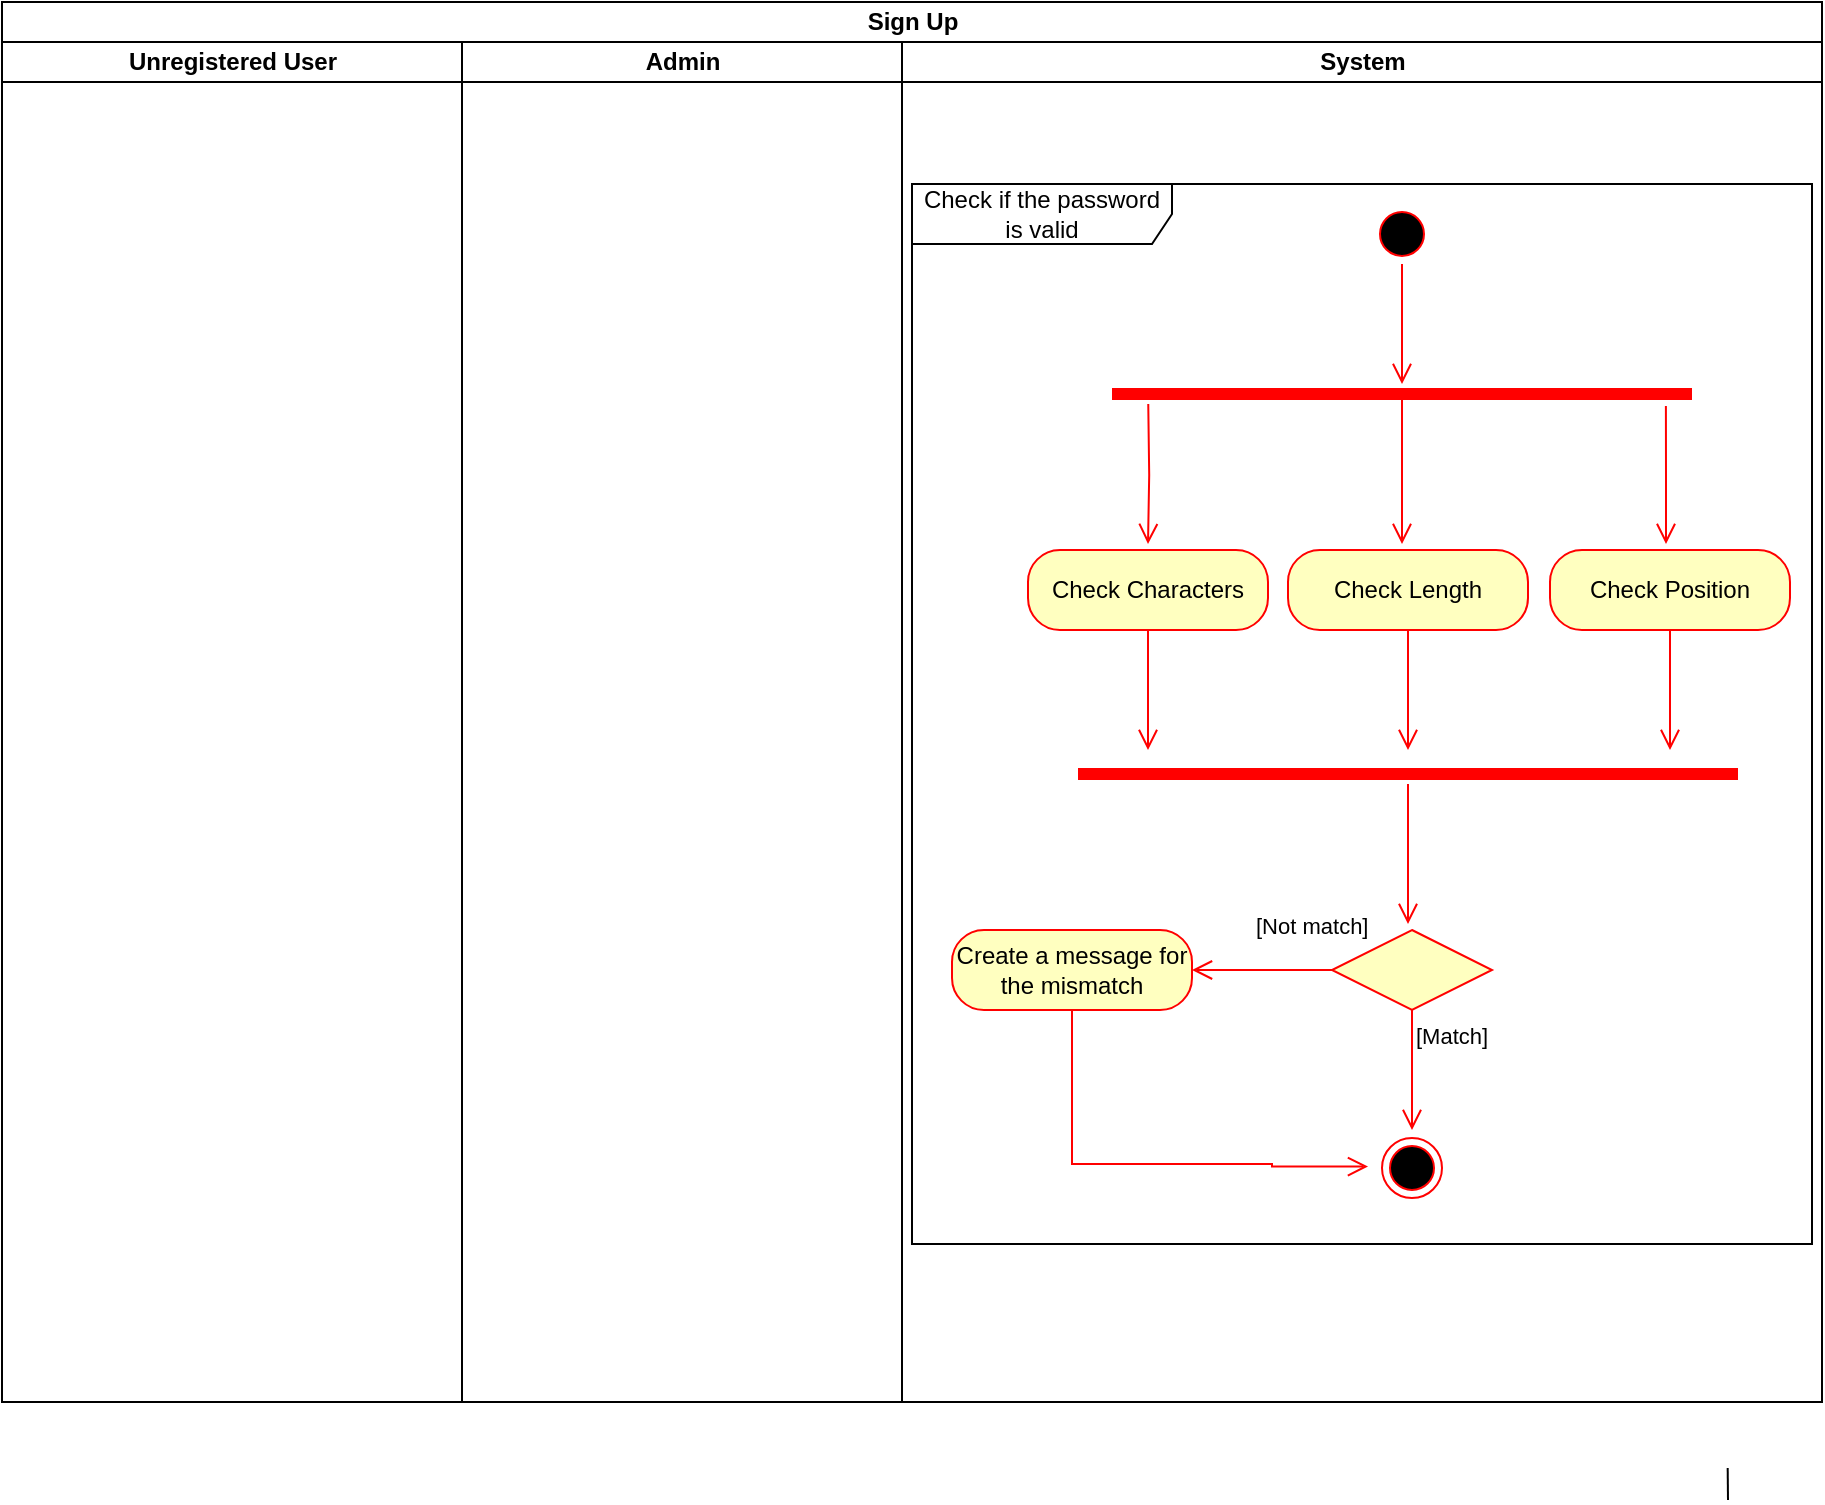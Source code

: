 <mxfile version="21.3.4" type="device">
  <diagram name="Page-1" id="Rn30V9LT4goVMZbr3MII">
    <mxGraphModel dx="1434" dy="822" grid="1" gridSize="10" guides="1" tooltips="1" connect="1" arrows="1" fold="1" page="1" pageScale="1" pageWidth="827" pageHeight="1169" math="0" shadow="0">
      <root>
        <mxCell id="0" />
        <mxCell id="1" parent="0" />
        <mxCell id="T8Uv4oPCRrsvSY-ZDlu5-1" value="Sign Up" style="swimlane;childLayout=stackLayout;resizeParent=1;resizeParentMax=0;startSize=20;html=1;" vertex="1" parent="1">
          <mxGeometry x="230.0" y="180" width="910" height="700" as="geometry" />
        </mxCell>
        <mxCell id="T8Uv4oPCRrsvSY-ZDlu5-62" value="Unregistered User" style="swimlane;startSize=20;html=1;" vertex="1" parent="T8Uv4oPCRrsvSY-ZDlu5-1">
          <mxGeometry y="20" width="230" height="680" as="geometry" />
        </mxCell>
        <mxCell id="T8Uv4oPCRrsvSY-ZDlu5-18" value="Admin" style="swimlane;startSize=20;html=1;" vertex="1" parent="T8Uv4oPCRrsvSY-ZDlu5-1">
          <mxGeometry x="230" y="20" width="220" height="680" as="geometry" />
        </mxCell>
        <mxCell id="T8Uv4oPCRrsvSY-ZDlu5-35" value="System" style="swimlane;startSize=20;html=1;" vertex="1" parent="T8Uv4oPCRrsvSY-ZDlu5-1">
          <mxGeometry x="450" y="20" width="460" height="680" as="geometry" />
        </mxCell>
        <mxCell id="T8Uv4oPCRrsvSY-ZDlu5-42" value="" style="endArrow=none;html=1;rounded=0;strokeWidth=1;entryX=-0.598;entryY=0.51;entryDx=0;entryDy=0;entryPerimeter=0;" edge="1" parent="T8Uv4oPCRrsvSY-ZDlu5-35">
          <mxGeometry width="50" height="50" relative="1" as="geometry">
            <mxPoint x="413.0" y="729" as="sourcePoint" />
            <mxPoint x="412.84" y="713.02" as="targetPoint" />
          </mxGeometry>
        </mxCell>
        <mxCell id="T8Uv4oPCRrsvSY-ZDlu5-63" value="" style="ellipse;html=1;shape=startState;fillColor=#000000;strokeColor=#ff0000;" vertex="1" parent="T8Uv4oPCRrsvSY-ZDlu5-35">
          <mxGeometry x="235.0" y="81" width="30" height="30" as="geometry" />
        </mxCell>
        <mxCell id="T8Uv4oPCRrsvSY-ZDlu5-64" value="" style="edgeStyle=orthogonalEdgeStyle;html=1;verticalAlign=bottom;endArrow=open;endSize=8;strokeColor=#ff0000;rounded=0;" edge="1" parent="T8Uv4oPCRrsvSY-ZDlu5-35" source="T8Uv4oPCRrsvSY-ZDlu5-63">
          <mxGeometry relative="1" as="geometry">
            <mxPoint x="250.0" y="171" as="targetPoint" />
          </mxGeometry>
        </mxCell>
        <mxCell id="T8Uv4oPCRrsvSY-ZDlu5-65" value="Check Characters" style="rounded=1;whiteSpace=wrap;html=1;arcSize=40;fontColor=#000000;fillColor=#ffffc0;strokeColor=#ff0000;" vertex="1" parent="T8Uv4oPCRrsvSY-ZDlu5-35">
          <mxGeometry x="63.0" y="254" width="120" height="40" as="geometry" />
        </mxCell>
        <mxCell id="T8Uv4oPCRrsvSY-ZDlu5-66" value="" style="edgeStyle=orthogonalEdgeStyle;html=1;verticalAlign=bottom;endArrow=open;endSize=8;strokeColor=#ff0000;rounded=0;" edge="1" parent="T8Uv4oPCRrsvSY-ZDlu5-35" source="T8Uv4oPCRrsvSY-ZDlu5-65">
          <mxGeometry relative="1" as="geometry">
            <mxPoint x="123.0" y="354" as="targetPoint" />
          </mxGeometry>
        </mxCell>
        <mxCell id="T8Uv4oPCRrsvSY-ZDlu5-67" value="Check Length" style="rounded=1;whiteSpace=wrap;html=1;arcSize=40;fontColor=#000000;fillColor=#ffffc0;strokeColor=#ff0000;" vertex="1" parent="T8Uv4oPCRrsvSY-ZDlu5-35">
          <mxGeometry x="193.0" y="254" width="120" height="40" as="geometry" />
        </mxCell>
        <mxCell id="T8Uv4oPCRrsvSY-ZDlu5-68" value="" style="edgeStyle=orthogonalEdgeStyle;html=1;verticalAlign=bottom;endArrow=open;endSize=8;strokeColor=#ff0000;rounded=0;" edge="1" parent="T8Uv4oPCRrsvSY-ZDlu5-35" source="T8Uv4oPCRrsvSY-ZDlu5-67">
          <mxGeometry relative="1" as="geometry">
            <mxPoint x="253.0" y="354" as="targetPoint" />
          </mxGeometry>
        </mxCell>
        <mxCell id="T8Uv4oPCRrsvSY-ZDlu5-69" value="Check Position" style="rounded=1;whiteSpace=wrap;html=1;arcSize=40;fontColor=#000000;fillColor=#ffffc0;strokeColor=#ff0000;" vertex="1" parent="T8Uv4oPCRrsvSY-ZDlu5-35">
          <mxGeometry x="324.0" y="254" width="120" height="40" as="geometry" />
        </mxCell>
        <mxCell id="T8Uv4oPCRrsvSY-ZDlu5-70" value="" style="edgeStyle=orthogonalEdgeStyle;html=1;verticalAlign=bottom;endArrow=open;endSize=8;strokeColor=#ff0000;rounded=0;" edge="1" parent="T8Uv4oPCRrsvSY-ZDlu5-35" source="T8Uv4oPCRrsvSY-ZDlu5-69">
          <mxGeometry relative="1" as="geometry">
            <mxPoint x="384.0" y="354" as="targetPoint" />
          </mxGeometry>
        </mxCell>
        <mxCell id="T8Uv4oPCRrsvSY-ZDlu5-71" value="" style="shape=line;html=1;strokeWidth=6;strokeColor=#ff0000;" vertex="1" parent="T8Uv4oPCRrsvSY-ZDlu5-35">
          <mxGeometry x="105.0" y="171" width="290" height="10" as="geometry" />
        </mxCell>
        <mxCell id="T8Uv4oPCRrsvSY-ZDlu5-72" value="" style="edgeStyle=orthogonalEdgeStyle;html=1;verticalAlign=bottom;endArrow=open;endSize=8;strokeColor=#ff0000;rounded=0;" edge="1" parent="T8Uv4oPCRrsvSY-ZDlu5-35">
          <mxGeometry relative="1" as="geometry">
            <mxPoint x="250.0" y="251" as="targetPoint" />
            <mxPoint x="250.0" y="176" as="sourcePoint" />
            <Array as="points">
              <mxPoint x="250.0" y="181" />
            </Array>
          </mxGeometry>
        </mxCell>
        <mxCell id="T8Uv4oPCRrsvSY-ZDlu5-73" value="" style="edgeStyle=orthogonalEdgeStyle;html=1;verticalAlign=bottom;endArrow=open;endSize=8;strokeColor=#ff0000;rounded=0;exitX=0.097;exitY=1;exitDx=0;exitDy=0;exitPerimeter=0;" edge="1" parent="T8Uv4oPCRrsvSY-ZDlu5-35">
          <mxGeometry relative="1" as="geometry">
            <mxPoint x="123.0" y="251" as="targetPoint" />
            <mxPoint x="123.13" y="181" as="sourcePoint" />
          </mxGeometry>
        </mxCell>
        <mxCell id="T8Uv4oPCRrsvSY-ZDlu5-74" value="" style="edgeStyle=orthogonalEdgeStyle;html=1;verticalAlign=bottom;endArrow=open;endSize=8;strokeColor=#ff0000;rounded=0;exitX=0.955;exitY=1.1;exitDx=0;exitDy=0;exitPerimeter=0;" edge="1" parent="T8Uv4oPCRrsvSY-ZDlu5-35" source="T8Uv4oPCRrsvSY-ZDlu5-71">
          <mxGeometry relative="1" as="geometry">
            <mxPoint x="382.0" y="251" as="targetPoint" />
          </mxGeometry>
        </mxCell>
        <mxCell id="T8Uv4oPCRrsvSY-ZDlu5-75" value="" style="shape=line;html=1;strokeWidth=6;strokeColor=#ff0000;" vertex="1" parent="T8Uv4oPCRrsvSY-ZDlu5-35">
          <mxGeometry x="88.0" y="361" width="330" height="10" as="geometry" />
        </mxCell>
        <mxCell id="T8Uv4oPCRrsvSY-ZDlu5-76" value="" style="edgeStyle=orthogonalEdgeStyle;html=1;verticalAlign=bottom;endArrow=open;endSize=8;strokeColor=#ff0000;rounded=0;" edge="1" parent="T8Uv4oPCRrsvSY-ZDlu5-35" source="T8Uv4oPCRrsvSY-ZDlu5-75">
          <mxGeometry relative="1" as="geometry">
            <mxPoint x="253.0" y="441" as="targetPoint" />
          </mxGeometry>
        </mxCell>
        <mxCell id="T8Uv4oPCRrsvSY-ZDlu5-77" value="" style="rhombus;whiteSpace=wrap;html=1;fontColor=#000000;fillColor=#ffffc0;strokeColor=#ff0000;" vertex="1" parent="T8Uv4oPCRrsvSY-ZDlu5-35">
          <mxGeometry x="215.0" y="444" width="80" height="40" as="geometry" />
        </mxCell>
        <mxCell id="T8Uv4oPCRrsvSY-ZDlu5-78" value="[Not match]" style="edgeStyle=orthogonalEdgeStyle;html=1;align=left;verticalAlign=bottom;endArrow=open;endSize=8;strokeColor=#ff0000;rounded=0;" edge="1" parent="T8Uv4oPCRrsvSY-ZDlu5-35" source="T8Uv4oPCRrsvSY-ZDlu5-77">
          <mxGeometry x="0.154" y="-13" relative="1" as="geometry">
            <mxPoint x="145.0" y="464" as="targetPoint" />
            <mxPoint as="offset" />
          </mxGeometry>
        </mxCell>
        <mxCell id="T8Uv4oPCRrsvSY-ZDlu5-79" value="[Match]" style="edgeStyle=orthogonalEdgeStyle;html=1;align=left;verticalAlign=top;endArrow=open;endSize=8;strokeColor=#ff0000;rounded=0;" edge="1" parent="T8Uv4oPCRrsvSY-ZDlu5-35" source="T8Uv4oPCRrsvSY-ZDlu5-77">
          <mxGeometry x="-1" relative="1" as="geometry">
            <mxPoint x="255.0" y="544" as="targetPoint" />
          </mxGeometry>
        </mxCell>
        <mxCell id="T8Uv4oPCRrsvSY-ZDlu5-80" value="" style="ellipse;html=1;shape=endState;fillColor=#000000;strokeColor=#ff0000;" vertex="1" parent="T8Uv4oPCRrsvSY-ZDlu5-35">
          <mxGeometry x="240.0" y="548" width="30" height="30" as="geometry" />
        </mxCell>
        <mxCell id="T8Uv4oPCRrsvSY-ZDlu5-81" value="Create a message for the mismatch" style="rounded=1;whiteSpace=wrap;html=1;arcSize=40;fontColor=#000000;fillColor=#ffffc0;strokeColor=#ff0000;" vertex="1" parent="T8Uv4oPCRrsvSY-ZDlu5-35">
          <mxGeometry x="25.0" y="444" width="120" height="40" as="geometry" />
        </mxCell>
        <mxCell id="T8Uv4oPCRrsvSY-ZDlu5-82" value="" style="edgeStyle=orthogonalEdgeStyle;html=1;verticalAlign=bottom;endArrow=open;endSize=8;strokeColor=#ff0000;rounded=0;entryX=-0.233;entryY=0.475;entryDx=0;entryDy=0;entryPerimeter=0;exitX=0.5;exitY=1;exitDx=0;exitDy=0;" edge="1" parent="T8Uv4oPCRrsvSY-ZDlu5-35" source="T8Uv4oPCRrsvSY-ZDlu5-81" target="T8Uv4oPCRrsvSY-ZDlu5-80">
          <mxGeometry relative="1" as="geometry">
            <mxPoint x="105.0" y="1" as="targetPoint" />
            <mxPoint x="25.0" y="491" as="sourcePoint" />
            <Array as="points">
              <mxPoint x="85.0" y="561" />
              <mxPoint x="185.0" y="561" />
              <mxPoint x="185.0" y="562" />
            </Array>
          </mxGeometry>
        </mxCell>
        <mxCell id="T8Uv4oPCRrsvSY-ZDlu5-83" value="Check if the password is valid" style="shape=umlFrame;whiteSpace=wrap;html=1;pointerEvents=0;width=130;height=30;" vertex="1" parent="T8Uv4oPCRrsvSY-ZDlu5-35">
          <mxGeometry x="5.0" y="71" width="450" height="530" as="geometry" />
        </mxCell>
      </root>
    </mxGraphModel>
  </diagram>
</mxfile>
